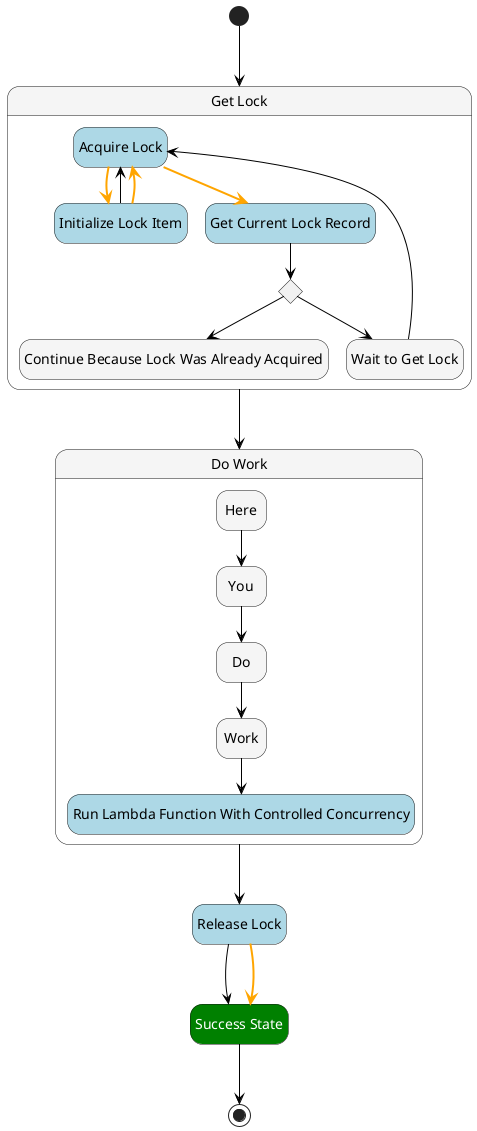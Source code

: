 @startuml
hide empty description
skinparam ArrowColor #black
skinparam state {

    BackgroundColor<<Choice>> #whitesmoke
    FontColor<<Choice>> automatic

    BackgroundColor<<aslParallel>> #whitesmoke

    BackgroundColor<<aslPass>> #whitesmoke
    FontColor<<aslPass>> automatic

    BackgroundColor<<aslSucceed>> #green
    FontColor<<aslSucceed>> automatic

    BackgroundColor<<aslTask>> #lightblue
    FontColor<<aslTask>> automatic

    BackgroundColor<<aslWait>> #whitesmoke
    FontColor<<aslWait>> automatic
    BackgroundColor<<Compensate>> #orange
}
state "Get Lock" as state1<<aslParallel>> {
state "Acquire Lock" as state5<<aslTask>>
state "Initialize Lock Item" as state6<<aslTask>>
state "Get Current Lock Record" as state7<<aslTask>>
state "Check If Lock Already Acquired" as state8<<Choice>>
state "Continue Because Lock Was Already Acquired" as state9<<aslPass>>
state "Wait to Get Lock" as state10<<aslWait>>
}
state "Do Work" as state2<<aslParallel>> {
state "Here" as state11<<aslPass>>
state "You" as state12<<aslPass>>
state "Do" as state13<<aslPass>>
state "Work" as state14<<aslPass>>
state "Run Lambda Function With Controlled Concurrency" as state15<<aslTask>>
}
state "Release Lock" as state3<<aslTask>>
state "Success State" as state4<<aslSucceed>>
[*] --> state1
state1 --> state2
state2 --> state3
state3 --> state4
state3 -[bold,#orange]-> state4
state4 --> [*]
state5 -[bold,#orange]-> state6
state5 -[bold,#orange]-> state7
state6 --> state5
state6 -[bold,#orange]-> state5
state7 --> state8
state8 --> state9
state8 --> state10
state10 --> state5
state11 --> state12
state12 --> state13
state13 --> state14
state14 --> state15
@enduml
